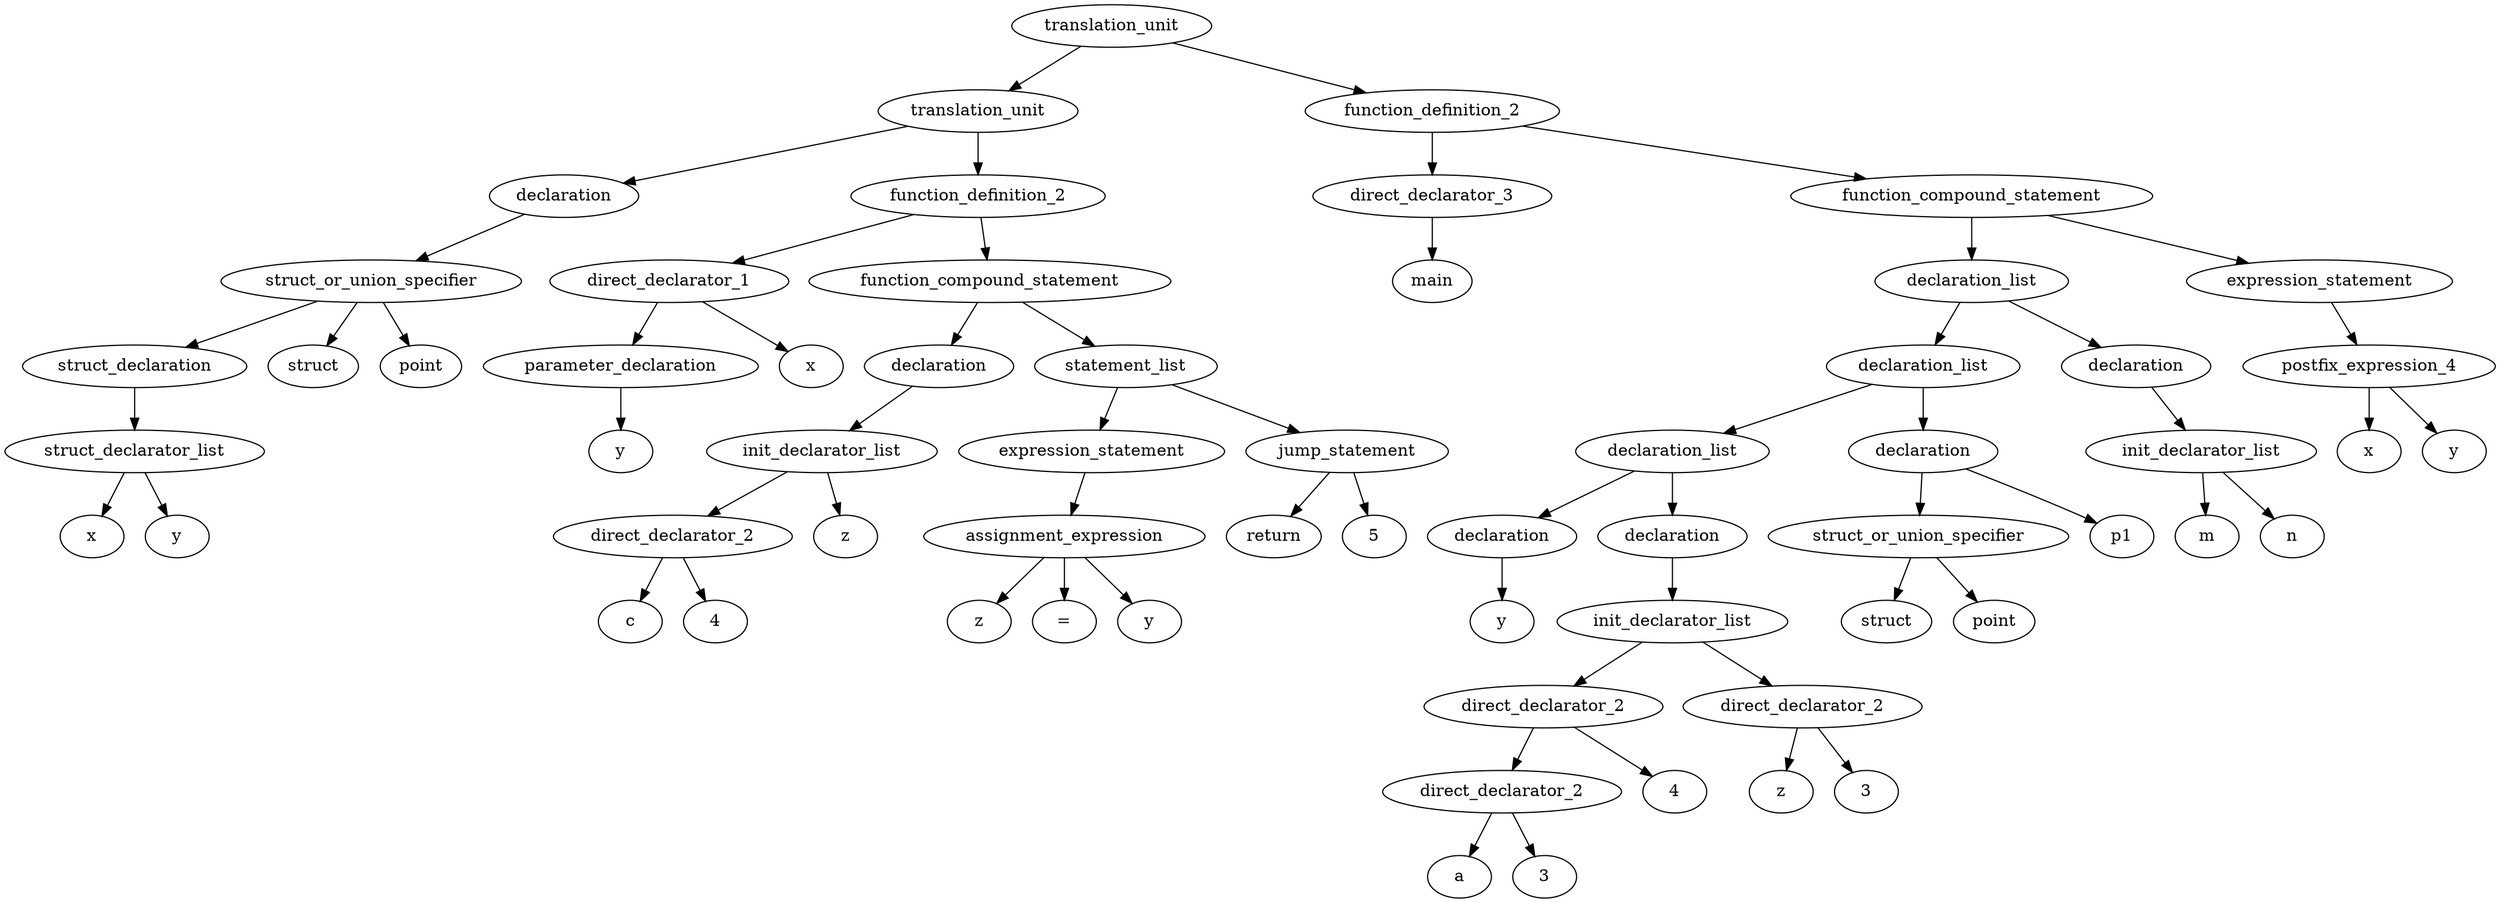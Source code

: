 digraph G {
1[label="struct_declarator_list"]
2[label="x"]
1 -> 2
3[label="y"]
1 -> 3
4[label="struct_declaration"]
4 -> 1
5[label="struct_or_union_specifier"]
6[label="struct"]
5 -> 6
7[label="point"]
5 -> 7
5 -> 4
8[label="declaration"]
8 -> 5
9[label="parameter_declaration"]
10[label="y"]
9 -> 10
11[label="direct_declarator_1"]
12[label="x"]
11 -> 12
11 -> 9
13[label="direct_declarator_2"]
14[label="c"]
13 -> 14
15[label="4"]
13 -> 15
16[label="init_declarator_list"]
16 -> 13
17[label="z"]
16 -> 17
18[label="declaration"]
18 -> 16
19[label="assignment_expression"]
20[label="z"]
19 -> 20
21[label="="]
19 -> 21
22[label="y"]
19 -> 22
23[label="expression_statement"]
23 -> 19
24[label="jump_statement"]
25[label="return"]
24 -> 25
26[label="5"]
24 -> 26
27[label="statement_list"]
27 -> 23
27 -> 24
28[label="function_compound_statement"]
28 -> 18
28 -> 27
29[label="function_definition_2"]
29 -> 11
29 -> 28
30[label="translation_unit"]
30 -> 8
30 -> 29
31[label="direct_declarator_3"]
32[label="main"]
31 -> 32
33[label="declaration"]
34[label="y"]
33 -> 34
35[label="direct_declarator_2"]
36[label="a"]
35 -> 36
37[label="3"]
35 -> 37
38[label="direct_declarator_2"]
38 -> 35
39[label="4"]
38 -> 39
40[label="direct_declarator_2"]
41[label="z"]
40 -> 41
42[label="3"]
40 -> 42
43[label="init_declarator_list"]
43 -> 38
43 -> 40
44[label="declaration"]
44 -> 43
45[label="declaration_list"]
45 -> 33
45 -> 44
46[label="struct_or_union_specifier"]
47[label="struct"]
46 -> 47
48[label="point"]
46 -> 48
49[label="declaration"]
49 -> 46
50[label="p1"]
49 -> 50
51[label="declaration_list"]
51 -> 45
51 -> 49
52[label="init_declarator_list"]
53[label="m"]
52 -> 53
54[label="n"]
52 -> 54
55[label="declaration"]
55 -> 52
56[label="declaration_list"]
56 -> 51
56 -> 55
57[label="postfix_expression_4"]
58[label="x"]
57 -> 58
59[label="y"]
57 -> 59
60[label="expression_statement"]
60 -> 57
61[label="function_compound_statement"]
61 -> 56
61 -> 60
62[label="function_definition_2"]
62 -> 31
62 -> 61
63[label="translation_unit"]
63 -> 30
63 -> 62
}